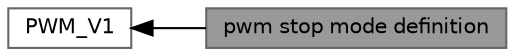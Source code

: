digraph "pwm stop mode definition"
{
 // LATEX_PDF_SIZE
  bgcolor="transparent";
  edge [fontname=Helvetica,fontsize=10,labelfontname=Helvetica,labelfontsize=10];
  node [fontname=Helvetica,fontsize=10,shape=box,height=0.2,width=0.4];
  rankdir=LR;
  Node1 [label="pwm stop mode definition",height=0.2,width=0.4,color="gray40", fillcolor="grey60", style="filled", fontcolor="black",tooltip=" "];
  Node2 [label="PWM_V1",height=0.2,width=0.4,color="grey40", fillcolor="white", style="filled",URL="$group___p_w_m___v1.html",tooltip=" "];
  Node2->Node1 [shape=plaintext, dir="back", style="solid"];
}
